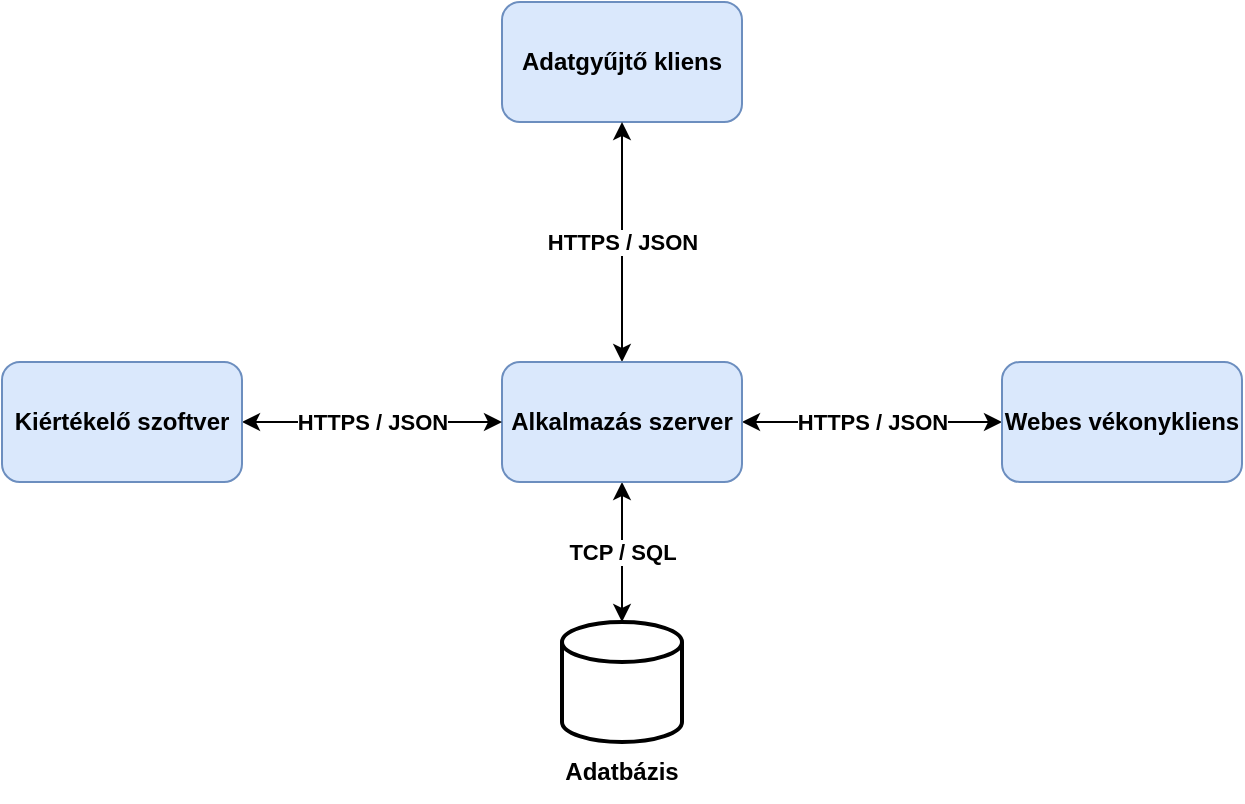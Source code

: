 <mxfile version="20.5.1" type="device"><diagram id="qYoIbuULQBUlC650ZOdI" name="Page-1"><mxGraphModel dx="1185" dy="635" grid="1" gridSize="10" guides="1" tooltips="1" connect="1" arrows="1" fold="1" page="1" pageScale="1" pageWidth="827" pageHeight="1169" math="0" shadow="0"><root><mxCell id="0"/><mxCell id="1" parent="0"/><mxCell id="X5gn5rMwJ3cEf2r08dDr-1" value="&lt;b&gt;Adatgyűjtő kliens&lt;/b&gt;" style="rounded=1;whiteSpace=wrap;html=1;fillColor=#dae8fc;strokeColor=#6c8ebf;" vertex="1" parent="1"><mxGeometry x="250" width="120" height="60" as="geometry"/></mxCell><mxCell id="X5gn5rMwJ3cEf2r08dDr-10" value="&lt;b&gt;HTTPS / JSON&lt;/b&gt;" style="edgeStyle=orthogonalEdgeStyle;rounded=0;orthogonalLoop=1;jettySize=auto;html=1;entryX=0;entryY=0.5;entryDx=0;entryDy=0;startArrow=classic;startFill=1;" edge="1" parent="1" source="X5gn5rMwJ3cEf2r08dDr-2" target="X5gn5rMwJ3cEf2r08dDr-3"><mxGeometry relative="1" as="geometry"/></mxCell><mxCell id="X5gn5rMwJ3cEf2r08dDr-11" value="&lt;b&gt;HTTPS / JSON&lt;/b&gt;" style="edgeStyle=orthogonalEdgeStyle;rounded=0;orthogonalLoop=1;jettySize=auto;html=1;entryX=0.5;entryY=1;entryDx=0;entryDy=0;startArrow=classic;startFill=1;" edge="1" parent="1" source="X5gn5rMwJ3cEf2r08dDr-2" target="X5gn5rMwJ3cEf2r08dDr-1"><mxGeometry relative="1" as="geometry"/></mxCell><mxCell id="X5gn5rMwJ3cEf2r08dDr-12" value="&lt;b&gt;TCP / SQL&lt;/b&gt;" style="edgeStyle=orthogonalEdgeStyle;rounded=0;orthogonalLoop=1;jettySize=auto;html=1;entryX=0.5;entryY=0;entryDx=0;entryDy=0;entryPerimeter=0;startArrow=classic;startFill=1;" edge="1" parent="1" source="X5gn5rMwJ3cEf2r08dDr-2" target="X5gn5rMwJ3cEf2r08dDr-6"><mxGeometry relative="1" as="geometry"><Array as="points"><mxPoint x="310" y="280"/><mxPoint x="310" y="280"/></Array></mxGeometry></mxCell><mxCell id="X5gn5rMwJ3cEf2r08dDr-2" value="&lt;b&gt;Alkalmazás szerver&lt;/b&gt;" style="rounded=1;whiteSpace=wrap;html=1;fillColor=#dae8fc;strokeColor=#6c8ebf;" vertex="1" parent="1"><mxGeometry x="250" y="180" width="120" height="60" as="geometry"/></mxCell><mxCell id="X5gn5rMwJ3cEf2r08dDr-3" value="&lt;b&gt;Webes vékonykliens&lt;/b&gt;" style="rounded=1;whiteSpace=wrap;html=1;fillColor=#dae8fc;strokeColor=#6c8ebf;" vertex="1" parent="1"><mxGeometry x="500" y="180" width="120" height="60" as="geometry"/></mxCell><mxCell id="X5gn5rMwJ3cEf2r08dDr-6" value="" style="strokeWidth=2;html=1;shape=mxgraph.flowchart.database;whiteSpace=wrap;" vertex="1" parent="1"><mxGeometry x="280" y="310" width="60" height="60" as="geometry"/></mxCell><mxCell id="X5gn5rMwJ3cEf2r08dDr-7" value="&lt;b&gt;Adatbázis&lt;/b&gt;" style="text;html=1;strokeColor=none;fillColor=none;align=center;verticalAlign=middle;whiteSpace=wrap;rounded=0;" vertex="1" parent="1"><mxGeometry x="280" y="370" width="60" height="30" as="geometry"/></mxCell><mxCell id="X5gn5rMwJ3cEf2r08dDr-9" value="&lt;b&gt;HTTPS / JSON&lt;/b&gt;" style="edgeStyle=orthogonalEdgeStyle;rounded=0;orthogonalLoop=1;jettySize=auto;html=1;entryX=0;entryY=0.5;entryDx=0;entryDy=0;startArrow=classic;startFill=1;" edge="1" parent="1" source="X5gn5rMwJ3cEf2r08dDr-8" target="X5gn5rMwJ3cEf2r08dDr-2"><mxGeometry relative="1" as="geometry"/></mxCell><mxCell id="X5gn5rMwJ3cEf2r08dDr-8" value="&lt;b&gt;Kiértékelő szoftver&lt;/b&gt;" style="rounded=1;whiteSpace=wrap;html=1;fillColor=#dae8fc;strokeColor=#6c8ebf;" vertex="1" parent="1"><mxGeometry y="180" width="120" height="60" as="geometry"/></mxCell></root></mxGraphModel></diagram></mxfile>